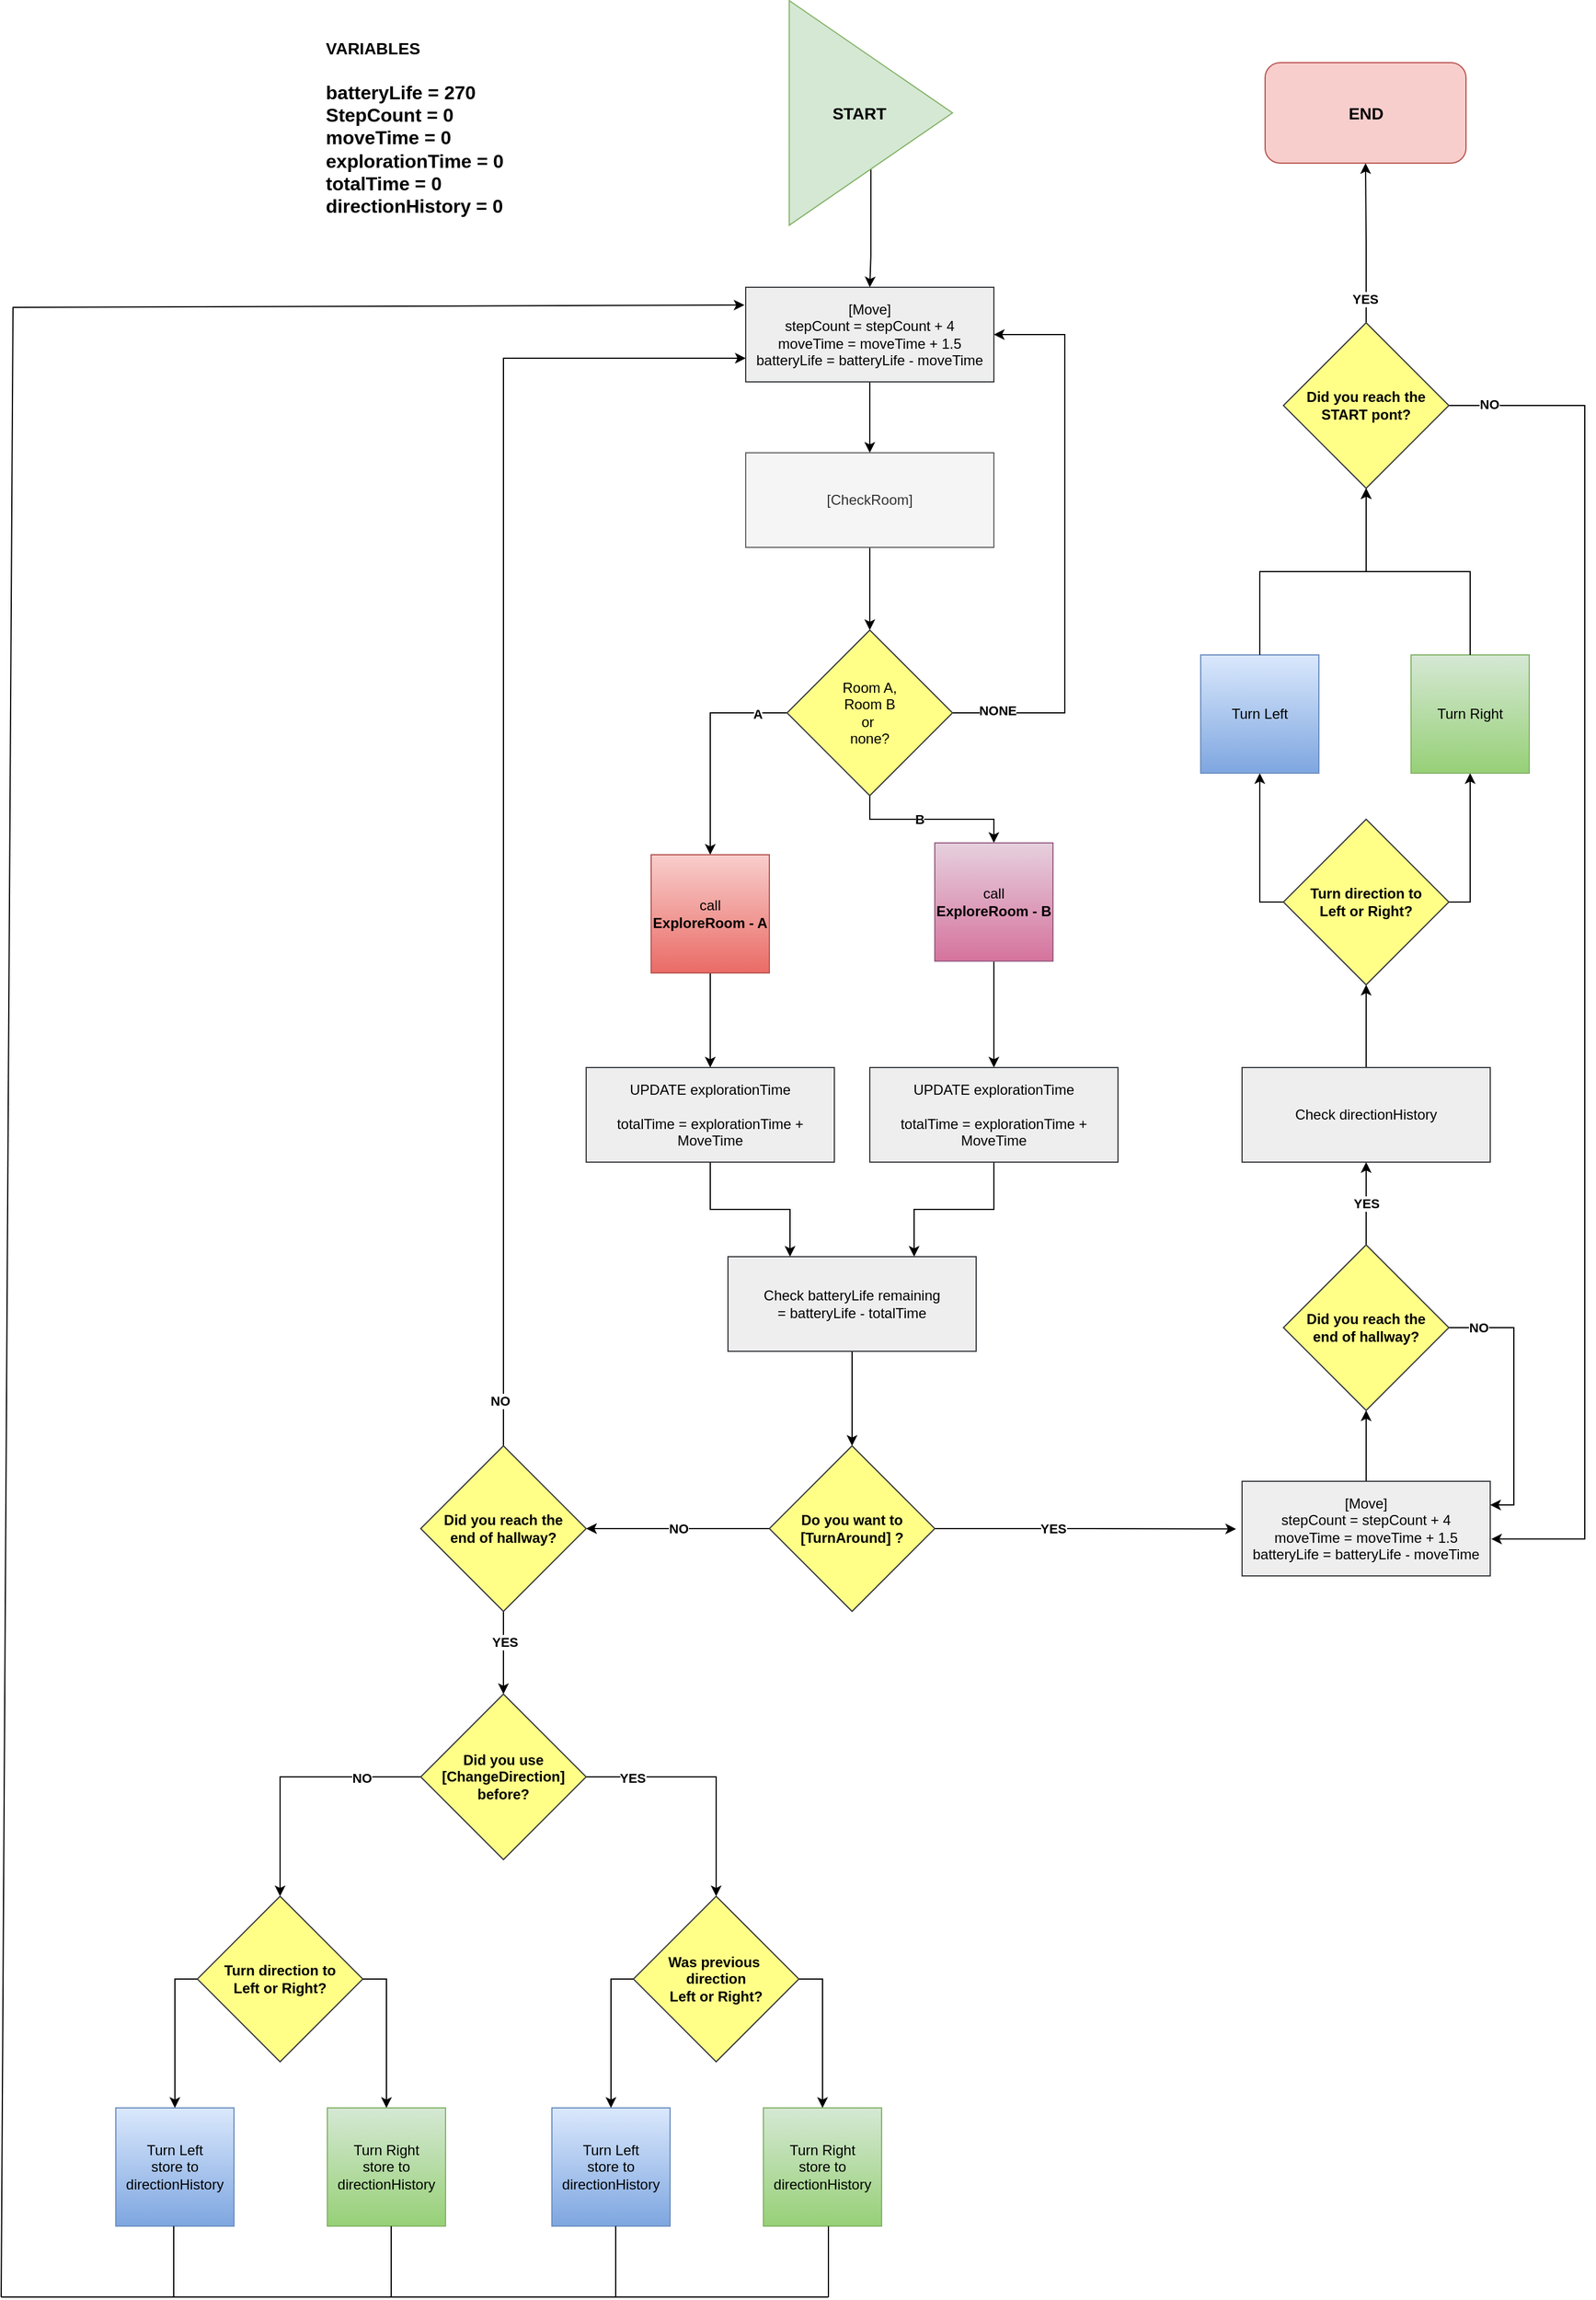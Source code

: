 <mxfile version="21.6.5" type="device">
  <diagram name="Page-1" id="mEk4SDEDVdvA1Ob9St3b">
    <mxGraphModel dx="2875" dy="1487" grid="1" gridSize="10" guides="1" tooltips="1" connect="1" arrows="1" fold="1" page="1" pageScale="1" pageWidth="850" pageHeight="1100" math="0" shadow="0">
      <root>
        <mxCell id="0" />
        <mxCell id="1" parent="0" />
        <mxCell id="0bYm9IuoU_yFai7N1YXM-2" value="&lt;div style=&quot;text-align: left;&quot;&gt;&lt;span style=&quot;background-color: initial;&quot;&gt;&lt;b&gt;&lt;font style=&quot;font-size: 14px;&quot;&gt;VARIABLES&lt;/font&gt;&lt;/b&gt;&lt;/span&gt;&lt;/div&gt;&lt;div style=&quot;text-align: left;&quot;&gt;&lt;font size=&quot;3&quot;&gt;&lt;br&gt;&lt;/font&gt;&lt;/div&gt;&lt;div style=&quot;text-align: left;&quot;&gt;&lt;span style=&quot;background-color: initial;&quot;&gt;&lt;b&gt;&lt;font size=&quot;3&quot;&gt;batteryLife = 270&lt;/font&gt;&lt;/b&gt;&lt;/span&gt;&lt;/div&gt;&lt;div style=&quot;text-align: left;&quot;&gt;&lt;span style=&quot;background-color: initial;&quot;&gt;&lt;b&gt;&lt;font size=&quot;3&quot;&gt;StepCount = 0&lt;/font&gt;&lt;/b&gt;&lt;/span&gt;&lt;/div&gt;&lt;div style=&quot;text-align: left;&quot;&gt;&lt;span style=&quot;background-color: initial;&quot;&gt;&lt;b&gt;&lt;font size=&quot;3&quot;&gt;moveTime = 0&lt;/font&gt;&lt;/b&gt;&lt;/span&gt;&lt;/div&gt;&lt;div style=&quot;text-align: left;&quot;&gt;&lt;span style=&quot;background-color: initial;&quot;&gt;&lt;b&gt;&lt;font size=&quot;3&quot;&gt;explorationTime = 0&lt;/font&gt;&lt;/b&gt;&lt;/span&gt;&lt;/div&gt;&lt;div style=&quot;text-align: left;&quot;&gt;&lt;span style=&quot;background-color: initial;&quot;&gt;&lt;b&gt;&lt;font size=&quot;3&quot;&gt;totalTime = 0&lt;/font&gt;&lt;/b&gt;&lt;/span&gt;&lt;/div&gt;&lt;div style=&quot;text-align: left;&quot;&gt;&lt;span style=&quot;background-color: initial;&quot;&gt;&lt;b&gt;&lt;font size=&quot;3&quot;&gt;directionHistory = 0&lt;/font&gt;&lt;/b&gt;&lt;/span&gt;&lt;/div&gt;" style="text;html=1;align=center;verticalAlign=middle;whiteSpace=wrap;rounded=0;" vertex="1" parent="1">
          <mxGeometry x="-40" y="43.75" width="200" height="162.5" as="geometry" />
        </mxCell>
        <mxCell id="0bYm9IuoU_yFai7N1YXM-98" style="edgeStyle=orthogonalEdgeStyle;rounded=0;orthogonalLoop=1;jettySize=auto;html=1;entryX=0.5;entryY=0;entryDx=0;entryDy=0;" edge="1" parent="1" source="0bYm9IuoU_yFai7N1YXM-4" target="0bYm9IuoU_yFai7N1YXM-5">
          <mxGeometry relative="1" as="geometry" />
        </mxCell>
        <mxCell id="0bYm9IuoU_yFai7N1YXM-4" value="&lt;b&gt;&lt;font style=&quot;font-size: 14px;&quot;&gt;START&amp;nbsp; &amp;nbsp; &amp;nbsp;&lt;/font&gt;&lt;/b&gt;" style="triangle;whiteSpace=wrap;html=1;fillColor=#d5e8d4;strokeColor=#82b366;" vertex="1" parent="1">
          <mxGeometry x="376.82" y="17.5" width="138.18" height="190" as="geometry" />
        </mxCell>
        <mxCell id="0bYm9IuoU_yFai7N1YXM-9" style="edgeStyle=orthogonalEdgeStyle;rounded=0;orthogonalLoop=1;jettySize=auto;html=1;entryX=0.5;entryY=0;entryDx=0;entryDy=0;" edge="1" parent="1" source="0bYm9IuoU_yFai7N1YXM-5" target="0bYm9IuoU_yFai7N1YXM-6">
          <mxGeometry relative="1" as="geometry" />
        </mxCell>
        <mxCell id="0bYm9IuoU_yFai7N1YXM-5" value="&lt;span style=&quot;background-color: initial;&quot;&gt;[Move]&lt;br&gt;&lt;/span&gt;&lt;span style=&quot;background-color: initial;&quot;&gt;stepCount = stepCount + 4&lt;br&gt;&lt;/span&gt;&lt;span style=&quot;background-color: initial;&quot;&gt;moveTime = moveTime + 1.5&lt;br&gt;&lt;/span&gt;&lt;span style=&quot;background-color: initial;&quot;&gt;batteryLife = batteryLife - moveTime&lt;/span&gt;&lt;span style=&quot;background-color: initial;&quot;&gt;&lt;br&gt;&lt;/span&gt;" style="rounded=0;whiteSpace=wrap;html=1;fillColor=#eeeeee;strokeColor=#36393d;" vertex="1" parent="1">
          <mxGeometry x="340" y="260" width="210" height="80" as="geometry" />
        </mxCell>
        <mxCell id="0bYm9IuoU_yFai7N1YXM-10" style="edgeStyle=orthogonalEdgeStyle;rounded=0;orthogonalLoop=1;jettySize=auto;html=1;entryX=0.5;entryY=0;entryDx=0;entryDy=0;" edge="1" parent="1" source="0bYm9IuoU_yFai7N1YXM-6" target="0bYm9IuoU_yFai7N1YXM-7">
          <mxGeometry relative="1" as="geometry" />
        </mxCell>
        <mxCell id="0bYm9IuoU_yFai7N1YXM-6" value="&lt;span style=&quot;background-color: initial;&quot;&gt;[CheckRoom]&lt;br&gt;&lt;/span&gt;" style="rounded=0;whiteSpace=wrap;html=1;fillColor=#f5f5f5;strokeColor=#666666;fontColor=#333333;" vertex="1" parent="1">
          <mxGeometry x="340" y="400" width="210" height="80" as="geometry" />
        </mxCell>
        <mxCell id="0bYm9IuoU_yFai7N1YXM-11" style="edgeStyle=orthogonalEdgeStyle;rounded=0;orthogonalLoop=1;jettySize=auto;html=1;entryX=1;entryY=0.5;entryDx=0;entryDy=0;" edge="1" parent="1" source="0bYm9IuoU_yFai7N1YXM-7" target="0bYm9IuoU_yFai7N1YXM-5">
          <mxGeometry relative="1" as="geometry">
            <Array as="points">
              <mxPoint x="610" y="620" />
              <mxPoint x="610" y="300" />
            </Array>
          </mxGeometry>
        </mxCell>
        <mxCell id="0bYm9IuoU_yFai7N1YXM-18" value="&lt;b&gt;NONE&lt;/b&gt;" style="edgeLabel;html=1;align=center;verticalAlign=middle;resizable=0;points=[];" vertex="1" connectable="0" parent="0bYm9IuoU_yFai7N1YXM-11">
          <mxGeometry x="-0.841" y="2" relative="1" as="geometry">
            <mxPoint as="offset" />
          </mxGeometry>
        </mxCell>
        <mxCell id="0bYm9IuoU_yFai7N1YXM-16" style="edgeStyle=orthogonalEdgeStyle;rounded=0;orthogonalLoop=1;jettySize=auto;html=1;entryX=0.5;entryY=0;entryDx=0;entryDy=0;" edge="1" parent="1" source="0bYm9IuoU_yFai7N1YXM-7" target="0bYm9IuoU_yFai7N1YXM-14">
          <mxGeometry relative="1" as="geometry">
            <Array as="points">
              <mxPoint x="310" y="620" />
            </Array>
          </mxGeometry>
        </mxCell>
        <mxCell id="0bYm9IuoU_yFai7N1YXM-104" value="&lt;b&gt;A&lt;/b&gt;" style="edgeLabel;html=1;align=center;verticalAlign=middle;resizable=0;points=[];" vertex="1" connectable="0" parent="0bYm9IuoU_yFai7N1YXM-16">
          <mxGeometry x="-0.73" y="1" relative="1" as="geometry">
            <mxPoint as="offset" />
          </mxGeometry>
        </mxCell>
        <mxCell id="0bYm9IuoU_yFai7N1YXM-17" style="edgeStyle=orthogonalEdgeStyle;rounded=0;orthogonalLoop=1;jettySize=auto;html=1;entryX=0.5;entryY=0;entryDx=0;entryDy=0;" edge="1" parent="1" source="0bYm9IuoU_yFai7N1YXM-7" target="0bYm9IuoU_yFai7N1YXM-15">
          <mxGeometry relative="1" as="geometry" />
        </mxCell>
        <mxCell id="0bYm9IuoU_yFai7N1YXM-105" value="&lt;b&gt;B&lt;/b&gt;" style="edgeLabel;html=1;align=center;verticalAlign=middle;resizable=0;points=[];" vertex="1" connectable="0" parent="0bYm9IuoU_yFai7N1YXM-17">
          <mxGeometry x="-0.145" relative="1" as="geometry">
            <mxPoint as="offset" />
          </mxGeometry>
        </mxCell>
        <mxCell id="0bYm9IuoU_yFai7N1YXM-7" value="Room A,&lt;br&gt;Room B&lt;br&gt;or&amp;nbsp;&lt;br&gt;none?" style="rhombus;whiteSpace=wrap;html=1;fillColor=#ffff88;strokeColor=#36393d;" vertex="1" parent="1">
          <mxGeometry x="375" y="550" width="140" height="140" as="geometry" />
        </mxCell>
        <mxCell id="0bYm9IuoU_yFai7N1YXM-21" style="edgeStyle=orthogonalEdgeStyle;rounded=0;orthogonalLoop=1;jettySize=auto;html=1;entryX=0.5;entryY=0;entryDx=0;entryDy=0;" edge="1" parent="1" source="0bYm9IuoU_yFai7N1YXM-14" target="0bYm9IuoU_yFai7N1YXM-19">
          <mxGeometry relative="1" as="geometry" />
        </mxCell>
        <mxCell id="0bYm9IuoU_yFai7N1YXM-14" value="call&lt;br style=&quot;border-color: var(--border-color);&quot;&gt;&lt;b&gt;ExploreRoom - A&lt;/b&gt;" style="whiteSpace=wrap;html=1;aspect=fixed;fillColor=#f8cecc;gradientColor=#ea6b66;strokeColor=#b85450;" vertex="1" parent="1">
          <mxGeometry x="260" y="740" width="100" height="100" as="geometry" />
        </mxCell>
        <mxCell id="0bYm9IuoU_yFai7N1YXM-22" style="edgeStyle=orthogonalEdgeStyle;rounded=0;orthogonalLoop=1;jettySize=auto;html=1;entryX=0.5;entryY=0;entryDx=0;entryDy=0;" edge="1" parent="1" source="0bYm9IuoU_yFai7N1YXM-15" target="0bYm9IuoU_yFai7N1YXM-20">
          <mxGeometry relative="1" as="geometry" />
        </mxCell>
        <mxCell id="0bYm9IuoU_yFai7N1YXM-15" value="call&lt;b&gt;&lt;br style=&quot;border-color: var(--border-color);&quot;&gt;ExploreRoom - B&lt;/b&gt;" style="whiteSpace=wrap;html=1;aspect=fixed;fillColor=#e6d0de;gradientColor=#d5739d;strokeColor=#996185;" vertex="1" parent="1">
          <mxGeometry x="500" y="730" width="100" height="100" as="geometry" />
        </mxCell>
        <mxCell id="0bYm9IuoU_yFai7N1YXM-24" style="edgeStyle=orthogonalEdgeStyle;rounded=0;orthogonalLoop=1;jettySize=auto;html=1;entryX=0.25;entryY=0;entryDx=0;entryDy=0;" edge="1" parent="1" source="0bYm9IuoU_yFai7N1YXM-19" target="0bYm9IuoU_yFai7N1YXM-23">
          <mxGeometry relative="1" as="geometry" />
        </mxCell>
        <mxCell id="0bYm9IuoU_yFai7N1YXM-19" value="&lt;span style=&quot;background-color: initial;&quot;&gt;UPDATE explorationTime&lt;br&gt;&lt;br&gt;totalTime = explorationTime + MoveTime&lt;br&gt;&lt;/span&gt;" style="rounded=0;whiteSpace=wrap;html=1;fillColor=#eeeeee;strokeColor=#36393d;" vertex="1" parent="1">
          <mxGeometry x="205" y="920" width="210" height="80" as="geometry" />
        </mxCell>
        <mxCell id="0bYm9IuoU_yFai7N1YXM-25" style="edgeStyle=orthogonalEdgeStyle;rounded=0;orthogonalLoop=1;jettySize=auto;html=1;entryX=0.75;entryY=0;entryDx=0;entryDy=0;" edge="1" parent="1" source="0bYm9IuoU_yFai7N1YXM-20" target="0bYm9IuoU_yFai7N1YXM-23">
          <mxGeometry relative="1" as="geometry" />
        </mxCell>
        <mxCell id="0bYm9IuoU_yFai7N1YXM-20" value="&lt;span style=&quot;background-color: initial;&quot;&gt;UPDATE explorationTime&lt;br&gt;&lt;br&gt;totalTime = explorationTime + MoveTime&lt;br&gt;&lt;/span&gt;" style="rounded=0;whiteSpace=wrap;html=1;fillColor=#eeeeee;strokeColor=#36393d;" vertex="1" parent="1">
          <mxGeometry x="445" y="920" width="210" height="80" as="geometry" />
        </mxCell>
        <mxCell id="0bYm9IuoU_yFai7N1YXM-27" style="edgeStyle=orthogonalEdgeStyle;rounded=0;orthogonalLoop=1;jettySize=auto;html=1;entryX=0.5;entryY=0;entryDx=0;entryDy=0;" edge="1" parent="1" source="0bYm9IuoU_yFai7N1YXM-23" target="0bYm9IuoU_yFai7N1YXM-26">
          <mxGeometry relative="1" as="geometry" />
        </mxCell>
        <mxCell id="0bYm9IuoU_yFai7N1YXM-23" value="&lt;span style=&quot;background-color: initial;&quot;&gt;Check batteryLife remaining&lt;br&gt;= batteryLife - totalTime&lt;br&gt;&lt;/span&gt;" style="rounded=0;whiteSpace=wrap;html=1;fillColor=#eeeeee;strokeColor=#36393d;" vertex="1" parent="1">
          <mxGeometry x="325" y="1080" width="210" height="80" as="geometry" />
        </mxCell>
        <mxCell id="0bYm9IuoU_yFai7N1YXM-29" value="&lt;b&gt;NO&lt;/b&gt;" style="edgeStyle=orthogonalEdgeStyle;rounded=0;orthogonalLoop=1;jettySize=auto;html=1;entryX=1;entryY=0.5;entryDx=0;entryDy=0;" edge="1" parent="1" source="0bYm9IuoU_yFai7N1YXM-26" target="0bYm9IuoU_yFai7N1YXM-28">
          <mxGeometry relative="1" as="geometry">
            <Array as="points">
              <mxPoint x="320" y="1310" />
              <mxPoint x="320" y="1310" />
            </Array>
          </mxGeometry>
        </mxCell>
        <mxCell id="0bYm9IuoU_yFai7N1YXM-74" style="edgeStyle=orthogonalEdgeStyle;rounded=0;orthogonalLoop=1;jettySize=auto;html=1;entryX=-0.024;entryY=0.504;entryDx=0;entryDy=0;entryPerimeter=0;" edge="1" parent="1" source="0bYm9IuoU_yFai7N1YXM-26" target="0bYm9IuoU_yFai7N1YXM-73">
          <mxGeometry relative="1" as="geometry" />
        </mxCell>
        <mxCell id="0bYm9IuoU_yFai7N1YXM-75" value="&lt;b&gt;YES&lt;/b&gt;" style="edgeLabel;html=1;align=center;verticalAlign=middle;resizable=0;points=[];" vertex="1" connectable="0" parent="0bYm9IuoU_yFai7N1YXM-74">
          <mxGeometry x="-0.231" relative="1" as="geometry">
            <mxPoint x="2" as="offset" />
          </mxGeometry>
        </mxCell>
        <mxCell id="0bYm9IuoU_yFai7N1YXM-26" value="&lt;b&gt;Do you want to [TurnAround] ?&lt;/b&gt;" style="rhombus;whiteSpace=wrap;html=1;fillColor=#ffff88;strokeColor=#36393d;" vertex="1" parent="1">
          <mxGeometry x="360" y="1240" width="140" height="140" as="geometry" />
        </mxCell>
        <mxCell id="0bYm9IuoU_yFai7N1YXM-33" style="edgeStyle=orthogonalEdgeStyle;rounded=0;orthogonalLoop=1;jettySize=auto;html=1;entryX=0.5;entryY=0;entryDx=0;entryDy=0;" edge="1" parent="1" source="0bYm9IuoU_yFai7N1YXM-28" target="0bYm9IuoU_yFai7N1YXM-32">
          <mxGeometry relative="1" as="geometry" />
        </mxCell>
        <mxCell id="0bYm9IuoU_yFai7N1YXM-34" value="&lt;b&gt;YES&lt;/b&gt;" style="edgeLabel;html=1;align=center;verticalAlign=middle;resizable=0;points=[];" vertex="1" connectable="0" parent="0bYm9IuoU_yFai7N1YXM-33">
          <mxGeometry x="-0.257" y="1" relative="1" as="geometry">
            <mxPoint as="offset" />
          </mxGeometry>
        </mxCell>
        <mxCell id="0bYm9IuoU_yFai7N1YXM-57" style="edgeStyle=orthogonalEdgeStyle;rounded=0;orthogonalLoop=1;jettySize=auto;html=1;entryX=0;entryY=0.75;entryDx=0;entryDy=0;" edge="1" parent="1" source="0bYm9IuoU_yFai7N1YXM-28" target="0bYm9IuoU_yFai7N1YXM-5">
          <mxGeometry relative="1" as="geometry">
            <Array as="points">
              <mxPoint x="135" y="320" />
            </Array>
          </mxGeometry>
        </mxCell>
        <mxCell id="0bYm9IuoU_yFai7N1YXM-58" value="&lt;b&gt;NO&lt;/b&gt;" style="edgeLabel;html=1;align=center;verticalAlign=middle;resizable=0;points=[];" vertex="1" connectable="0" parent="0bYm9IuoU_yFai7N1YXM-57">
          <mxGeometry x="-0.932" y="3" relative="1" as="geometry">
            <mxPoint as="offset" />
          </mxGeometry>
        </mxCell>
        <mxCell id="0bYm9IuoU_yFai7N1YXM-28" value="&lt;b&gt;Did you reach the &lt;br&gt;end of hallway?&lt;/b&gt;" style="rhombus;whiteSpace=wrap;html=1;fillColor=#ffff88;strokeColor=#36393d;" vertex="1" parent="1">
          <mxGeometry x="65" y="1240" width="140" height="140" as="geometry" />
        </mxCell>
        <mxCell id="0bYm9IuoU_yFai7N1YXM-46" style="edgeStyle=orthogonalEdgeStyle;rounded=0;orthogonalLoop=1;jettySize=auto;html=1;entryX=0.5;entryY=0;entryDx=0;entryDy=0;" edge="1" parent="1" source="0bYm9IuoU_yFai7N1YXM-32" target="0bYm9IuoU_yFai7N1YXM-35">
          <mxGeometry relative="1" as="geometry" />
        </mxCell>
        <mxCell id="0bYm9IuoU_yFai7N1YXM-106" value="&lt;b&gt;NO&lt;/b&gt;" style="edgeLabel;html=1;align=center;verticalAlign=middle;resizable=0;points=[];" vertex="1" connectable="0" parent="0bYm9IuoU_yFai7N1YXM-46">
          <mxGeometry x="-0.545" y="1" relative="1" as="geometry">
            <mxPoint as="offset" />
          </mxGeometry>
        </mxCell>
        <mxCell id="0bYm9IuoU_yFai7N1YXM-54" style="edgeStyle=orthogonalEdgeStyle;rounded=0;orthogonalLoop=1;jettySize=auto;html=1;entryX=0.5;entryY=0;entryDx=0;entryDy=0;" edge="1" parent="1" source="0bYm9IuoU_yFai7N1YXM-32" target="0bYm9IuoU_yFai7N1YXM-51">
          <mxGeometry relative="1" as="geometry" />
        </mxCell>
        <mxCell id="0bYm9IuoU_yFai7N1YXM-107" value="&lt;b&gt;YES&lt;/b&gt;" style="edgeLabel;html=1;align=center;verticalAlign=middle;resizable=0;points=[];" vertex="1" connectable="0" parent="0bYm9IuoU_yFai7N1YXM-54">
          <mxGeometry x="-0.63" y="-1" relative="1" as="geometry">
            <mxPoint as="offset" />
          </mxGeometry>
        </mxCell>
        <mxCell id="0bYm9IuoU_yFai7N1YXM-32" value="&lt;b&gt;Did you use [ChangeDirection]&lt;br&gt;before?&lt;/b&gt;" style="rhombus;whiteSpace=wrap;html=1;fillColor=#ffff88;strokeColor=#36393d;" vertex="1" parent="1">
          <mxGeometry x="65" y="1450" width="140" height="140" as="geometry" />
        </mxCell>
        <mxCell id="0bYm9IuoU_yFai7N1YXM-56" value="" style="group" vertex="1" connectable="0" parent="1">
          <mxGeometry x="-193" y="1621" width="279" height="279" as="geometry" />
        </mxCell>
        <mxCell id="0bYm9IuoU_yFai7N1YXM-35" value="&lt;b&gt;Turn direction to&lt;br&gt;Left or Right?&lt;/b&gt;" style="rhombus;whiteSpace=wrap;html=1;fillColor=#ffff88;strokeColor=#36393d;" vertex="1" parent="0bYm9IuoU_yFai7N1YXM-56">
          <mxGeometry x="69" width="140" height="140" as="geometry" />
        </mxCell>
        <mxCell id="0bYm9IuoU_yFai7N1YXM-40" value="Turn Left&lt;br&gt;store to directionHistory" style="whiteSpace=wrap;html=1;aspect=fixed;fillColor=#dae8fc;strokeColor=#6c8ebf;gradientColor=#7ea6e0;" vertex="1" parent="0bYm9IuoU_yFai7N1YXM-56">
          <mxGeometry y="179" width="100" height="100" as="geometry" />
        </mxCell>
        <mxCell id="0bYm9IuoU_yFai7N1YXM-48" style="edgeStyle=orthogonalEdgeStyle;rounded=0;orthogonalLoop=1;jettySize=auto;html=1;entryX=0.5;entryY=0;entryDx=0;entryDy=0;" edge="1" parent="0bYm9IuoU_yFai7N1YXM-56" source="0bYm9IuoU_yFai7N1YXM-35" target="0bYm9IuoU_yFai7N1YXM-40">
          <mxGeometry relative="1" as="geometry">
            <Array as="points">
              <mxPoint x="50" y="70" />
            </Array>
          </mxGeometry>
        </mxCell>
        <mxCell id="0bYm9IuoU_yFai7N1YXM-41" value="Turn Right&lt;br&gt;store to directionHistory" style="whiteSpace=wrap;html=1;aspect=fixed;fillColor=#d5e8d4;gradientColor=#97d077;strokeColor=#82b366;" vertex="1" parent="0bYm9IuoU_yFai7N1YXM-56">
          <mxGeometry x="179" y="179" width="100" height="100" as="geometry" />
        </mxCell>
        <mxCell id="0bYm9IuoU_yFai7N1YXM-43" style="edgeStyle=orthogonalEdgeStyle;rounded=0;orthogonalLoop=1;jettySize=auto;html=1;" edge="1" parent="0bYm9IuoU_yFai7N1YXM-56" source="0bYm9IuoU_yFai7N1YXM-35" target="0bYm9IuoU_yFai7N1YXM-41">
          <mxGeometry relative="1" as="geometry">
            <Array as="points">
              <mxPoint x="229" y="70" />
            </Array>
          </mxGeometry>
        </mxCell>
        <mxCell id="0bYm9IuoU_yFai7N1YXM-72" value="" style="group" vertex="1" connectable="0" parent="1">
          <mxGeometry x="-290" y="277" width="745" height="1683" as="geometry" />
        </mxCell>
        <mxCell id="0bYm9IuoU_yFai7N1YXM-67" value="" style="group" vertex="1" connectable="0" parent="0bYm9IuoU_yFai7N1YXM-72">
          <mxGeometry y="1344" width="745" height="339" as="geometry" />
        </mxCell>
        <mxCell id="0bYm9IuoU_yFai7N1YXM-55" value="" style="group" vertex="1" connectable="0" parent="0bYm9IuoU_yFai7N1YXM-67">
          <mxGeometry x="466" width="279" height="279" as="geometry" />
        </mxCell>
        <mxCell id="0bYm9IuoU_yFai7N1YXM-51" value="&lt;b style=&quot;border-color: var(--border-color);&quot;&gt;Was previous&amp;nbsp;&lt;br style=&quot;border-color: var(--border-color);&quot;&gt;direction&lt;br style=&quot;border-color: var(--border-color);&quot;&gt;Left or Right?&lt;/b&gt;" style="rhombus;whiteSpace=wrap;html=1;fillColor=#ffff88;strokeColor=#36393d;" vertex="1" parent="0bYm9IuoU_yFai7N1YXM-55">
          <mxGeometry x="69" width="140" height="140" as="geometry" />
        </mxCell>
        <mxCell id="0bYm9IuoU_yFai7N1YXM-52" value="Turn Left&lt;br&gt;store to directionHistory" style="whiteSpace=wrap;html=1;aspect=fixed;fillColor=#dae8fc;gradientColor=#7ea6e0;strokeColor=#6c8ebf;" vertex="1" parent="0bYm9IuoU_yFai7N1YXM-55">
          <mxGeometry y="179" width="100" height="100" as="geometry" />
        </mxCell>
        <mxCell id="0bYm9IuoU_yFai7N1YXM-50" style="edgeStyle=orthogonalEdgeStyle;rounded=0;orthogonalLoop=1;jettySize=auto;html=1;entryX=0.5;entryY=0;entryDx=0;entryDy=0;" edge="1" source="0bYm9IuoU_yFai7N1YXM-51" target="0bYm9IuoU_yFai7N1YXM-52" parent="0bYm9IuoU_yFai7N1YXM-55">
          <mxGeometry relative="1" as="geometry">
            <Array as="points">
              <mxPoint x="50" y="70" />
            </Array>
          </mxGeometry>
        </mxCell>
        <mxCell id="0bYm9IuoU_yFai7N1YXM-53" value="Turn Right&lt;br&gt;store to directionHistory" style="whiteSpace=wrap;html=1;aspect=fixed;fillColor=#d5e8d4;gradientColor=#97d077;strokeColor=#82b366;" vertex="1" parent="0bYm9IuoU_yFai7N1YXM-55">
          <mxGeometry x="179" y="179" width="100" height="100" as="geometry" />
        </mxCell>
        <mxCell id="0bYm9IuoU_yFai7N1YXM-49" style="edgeStyle=orthogonalEdgeStyle;rounded=0;orthogonalLoop=1;jettySize=auto;html=1;" edge="1" source="0bYm9IuoU_yFai7N1YXM-51" target="0bYm9IuoU_yFai7N1YXM-53" parent="0bYm9IuoU_yFai7N1YXM-55">
          <mxGeometry relative="1" as="geometry">
            <Array as="points">
              <mxPoint x="229" y="70" />
            </Array>
          </mxGeometry>
        </mxCell>
        <mxCell id="0bYm9IuoU_yFai7N1YXM-66" value="" style="group" vertex="1" connectable="0" parent="0bYm9IuoU_yFai7N1YXM-67">
          <mxGeometry y="279" width="700" height="60" as="geometry" />
        </mxCell>
        <mxCell id="0bYm9IuoU_yFai7N1YXM-60" value="" style="endArrow=none;html=1;rounded=0;" edge="1" parent="0bYm9IuoU_yFai7N1YXM-66">
          <mxGeometry width="50" height="50" relative="1" as="geometry">
            <mxPoint y="60" as="sourcePoint" />
            <mxPoint x="700" y="60" as="targetPoint" />
          </mxGeometry>
        </mxCell>
        <mxCell id="0bYm9IuoU_yFai7N1YXM-62" value="" style="endArrow=none;html=1;rounded=0;" edge="1" parent="0bYm9IuoU_yFai7N1YXM-66">
          <mxGeometry width="50" height="50" relative="1" as="geometry">
            <mxPoint x="700" y="60" as="sourcePoint" />
            <mxPoint x="700" as="targetPoint" />
          </mxGeometry>
        </mxCell>
        <mxCell id="0bYm9IuoU_yFai7N1YXM-63" value="" style="endArrow=none;html=1;rounded=0;" edge="1" parent="0bYm9IuoU_yFai7N1YXM-66">
          <mxGeometry width="50" height="50" relative="1" as="geometry">
            <mxPoint x="520" y="60" as="sourcePoint" />
            <mxPoint x="520" as="targetPoint" />
          </mxGeometry>
        </mxCell>
        <mxCell id="0bYm9IuoU_yFai7N1YXM-64" value="" style="endArrow=none;html=1;rounded=0;" edge="1" parent="0bYm9IuoU_yFai7N1YXM-66">
          <mxGeometry width="50" height="50" relative="1" as="geometry">
            <mxPoint x="330" y="60" as="sourcePoint" />
            <mxPoint x="330" as="targetPoint" />
          </mxGeometry>
        </mxCell>
        <mxCell id="0bYm9IuoU_yFai7N1YXM-65" value="" style="endArrow=none;html=1;rounded=0;" edge="1" parent="0bYm9IuoU_yFai7N1YXM-66">
          <mxGeometry width="50" height="50" relative="1" as="geometry">
            <mxPoint x="146" y="60" as="sourcePoint" />
            <mxPoint x="146" as="targetPoint" />
          </mxGeometry>
        </mxCell>
        <mxCell id="0bYm9IuoU_yFai7N1YXM-69" value="" style="endArrow=none;html=1;rounded=0;" edge="1" parent="0bYm9IuoU_yFai7N1YXM-66">
          <mxGeometry width="50" height="50" relative="1" as="geometry">
            <mxPoint y="60" as="sourcePoint" />
            <mxPoint x="10" y="-1623.333" as="targetPoint" />
          </mxGeometry>
        </mxCell>
        <mxCell id="0bYm9IuoU_yFai7N1YXM-70" value="" style="endArrow=classic;html=1;rounded=0;entryX=-0.005;entryY=0.188;entryDx=0;entryDy=0;entryPerimeter=0;" edge="1" parent="0bYm9IuoU_yFai7N1YXM-72" target="0bYm9IuoU_yFai7N1YXM-5">
          <mxGeometry width="50" height="50" relative="1" as="geometry">
            <mxPoint x="10" as="sourcePoint" />
            <mxPoint x="620" as="targetPoint" />
          </mxGeometry>
        </mxCell>
        <mxCell id="0bYm9IuoU_yFai7N1YXM-77" style="edgeStyle=orthogonalEdgeStyle;rounded=0;orthogonalLoop=1;jettySize=auto;html=1;entryX=0.5;entryY=1;entryDx=0;entryDy=0;" edge="1" parent="1" source="0bYm9IuoU_yFai7N1YXM-73" target="0bYm9IuoU_yFai7N1YXM-76">
          <mxGeometry relative="1" as="geometry" />
        </mxCell>
        <mxCell id="0bYm9IuoU_yFai7N1YXM-73" value="&lt;span style=&quot;background-color: initial;&quot;&gt;[Move]&lt;br&gt;&lt;/span&gt;&lt;span style=&quot;background-color: initial;&quot;&gt;stepCount = stepCount + 4&lt;br&gt;&lt;/span&gt;&lt;span style=&quot;background-color: initial;&quot;&gt;moveTime = moveTime + 1.5&lt;br&gt;&lt;/span&gt;&lt;span style=&quot;background-color: initial;&quot;&gt;batteryLife = batteryLife - moveTime&lt;/span&gt;&lt;span style=&quot;background-color: initial;&quot;&gt;&lt;br&gt;&lt;/span&gt;" style="rounded=0;whiteSpace=wrap;html=1;fillColor=#eeeeee;strokeColor=#36393d;" vertex="1" parent="1">
          <mxGeometry x="760" y="1270" width="210" height="80" as="geometry" />
        </mxCell>
        <mxCell id="0bYm9IuoU_yFai7N1YXM-81" value="&lt;b&gt;YES&lt;/b&gt;" style="edgeStyle=orthogonalEdgeStyle;rounded=0;orthogonalLoop=1;jettySize=auto;html=1;entryX=0.5;entryY=1;entryDx=0;entryDy=0;" edge="1" parent="1" source="0bYm9IuoU_yFai7N1YXM-76" target="0bYm9IuoU_yFai7N1YXM-78">
          <mxGeometry relative="1" as="geometry" />
        </mxCell>
        <mxCell id="0bYm9IuoU_yFai7N1YXM-102" style="edgeStyle=orthogonalEdgeStyle;rounded=0;orthogonalLoop=1;jettySize=auto;html=1;entryX=1;entryY=0.25;entryDx=0;entryDy=0;" edge="1" parent="1" source="0bYm9IuoU_yFai7N1YXM-76" target="0bYm9IuoU_yFai7N1YXM-73">
          <mxGeometry relative="1" as="geometry">
            <Array as="points">
              <mxPoint x="990" y="1140" />
              <mxPoint x="990" y="1290" />
            </Array>
          </mxGeometry>
        </mxCell>
        <mxCell id="0bYm9IuoU_yFai7N1YXM-103" value="&lt;b&gt;NO&lt;/b&gt;" style="edgeLabel;html=1;align=center;verticalAlign=middle;resizable=0;points=[];" vertex="1" connectable="0" parent="0bYm9IuoU_yFai7N1YXM-102">
          <mxGeometry x="-0.778" relative="1" as="geometry">
            <mxPoint as="offset" />
          </mxGeometry>
        </mxCell>
        <mxCell id="0bYm9IuoU_yFai7N1YXM-76" value="&lt;b&gt;Did you reach the &lt;br&gt;end of hallway?&lt;/b&gt;" style="rhombus;whiteSpace=wrap;html=1;fillColor=#ffff88;strokeColor=#36393d;" vertex="1" parent="1">
          <mxGeometry x="795" y="1070" width="140" height="140" as="geometry" />
        </mxCell>
        <mxCell id="0bYm9IuoU_yFai7N1YXM-80" style="edgeStyle=orthogonalEdgeStyle;rounded=0;orthogonalLoop=1;jettySize=auto;html=1;entryX=0.5;entryY=1;entryDx=0;entryDy=0;" edge="1" parent="1" source="0bYm9IuoU_yFai7N1YXM-78" target="0bYm9IuoU_yFai7N1YXM-79">
          <mxGeometry relative="1" as="geometry" />
        </mxCell>
        <mxCell id="0bYm9IuoU_yFai7N1YXM-78" value="&lt;span style=&quot;background-color: initial;&quot;&gt;Check directionHistory&lt;br&gt;&lt;/span&gt;" style="rounded=0;whiteSpace=wrap;html=1;fillColor=#eeeeee;strokeColor=#36393d;" vertex="1" parent="1">
          <mxGeometry x="760" y="920" width="210" height="80" as="geometry" />
        </mxCell>
        <mxCell id="0bYm9IuoU_yFai7N1YXM-85" style="edgeStyle=orthogonalEdgeStyle;rounded=0;orthogonalLoop=1;jettySize=auto;html=1;entryX=0.5;entryY=1;entryDx=0;entryDy=0;" edge="1" parent="1" source="0bYm9IuoU_yFai7N1YXM-79" target="0bYm9IuoU_yFai7N1YXM-83">
          <mxGeometry relative="1" as="geometry">
            <Array as="points">
              <mxPoint x="953" y="780" />
            </Array>
          </mxGeometry>
        </mxCell>
        <mxCell id="0bYm9IuoU_yFai7N1YXM-86" style="edgeStyle=orthogonalEdgeStyle;rounded=0;orthogonalLoop=1;jettySize=auto;html=1;entryX=0.5;entryY=1;entryDx=0;entryDy=0;" edge="1" parent="1" source="0bYm9IuoU_yFai7N1YXM-79" target="0bYm9IuoU_yFai7N1YXM-82">
          <mxGeometry relative="1" as="geometry">
            <Array as="points">
              <mxPoint x="775" y="780" />
              <mxPoint x="775" y="691" />
            </Array>
          </mxGeometry>
        </mxCell>
        <mxCell id="0bYm9IuoU_yFai7N1YXM-79" value="&lt;b&gt;Turn direction to&lt;br&gt;Left or Right?&lt;/b&gt;" style="rhombus;whiteSpace=wrap;html=1;fillColor=#ffff88;strokeColor=#36393d;" vertex="1" parent="1">
          <mxGeometry x="795" y="710" width="140" height="140" as="geometry" />
        </mxCell>
        <mxCell id="0bYm9IuoU_yFai7N1YXM-84" value="" style="group" vertex="1" connectable="0" parent="1">
          <mxGeometry x="724" y="571" width="279" height="100" as="geometry" />
        </mxCell>
        <mxCell id="0bYm9IuoU_yFai7N1YXM-82" value="Turn Left&lt;br&gt;" style="whiteSpace=wrap;html=1;aspect=fixed;fillColor=#dae8fc;strokeColor=#6c8ebf;gradientColor=#7ea6e0;" vertex="1" parent="0bYm9IuoU_yFai7N1YXM-84">
          <mxGeometry x="1" width="100" height="100" as="geometry" />
        </mxCell>
        <mxCell id="0bYm9IuoU_yFai7N1YXM-83" value="Turn Right&lt;br&gt;" style="whiteSpace=wrap;html=1;aspect=fixed;fillColor=#d5e8d4;gradientColor=#97d077;strokeColor=#82b366;" vertex="1" parent="0bYm9IuoU_yFai7N1YXM-84">
          <mxGeometry x="179" width="100" height="100" as="geometry" />
        </mxCell>
        <mxCell id="0bYm9IuoU_yFai7N1YXM-94" style="edgeStyle=orthogonalEdgeStyle;rounded=0;orthogonalLoop=1;jettySize=auto;html=1;entryX=1.004;entryY=0.61;entryDx=0;entryDy=0;entryPerimeter=0;" edge="1" parent="1" source="0bYm9IuoU_yFai7N1YXM-87" target="0bYm9IuoU_yFai7N1YXM-73">
          <mxGeometry relative="1" as="geometry">
            <Array as="points">
              <mxPoint x="1050" y="360" />
              <mxPoint x="1050" y="1319" />
            </Array>
          </mxGeometry>
        </mxCell>
        <mxCell id="0bYm9IuoU_yFai7N1YXM-95" value="&lt;b&gt;NO&lt;/b&gt;" style="edgeLabel;html=1;align=center;verticalAlign=middle;resizable=0;points=[];" vertex="1" connectable="0" parent="0bYm9IuoU_yFai7N1YXM-94">
          <mxGeometry x="-0.942" y="1" relative="1" as="geometry">
            <mxPoint as="offset" />
          </mxGeometry>
        </mxCell>
        <mxCell id="0bYm9IuoU_yFai7N1YXM-96" style="edgeStyle=orthogonalEdgeStyle;rounded=0;orthogonalLoop=1;jettySize=auto;html=1;entryX=0.5;entryY=1;entryDx=0;entryDy=0;" edge="1" parent="1" source="0bYm9IuoU_yFai7N1YXM-87" target="0bYm9IuoU_yFai7N1YXM-91">
          <mxGeometry relative="1" as="geometry" />
        </mxCell>
        <mxCell id="0bYm9IuoU_yFai7N1YXM-97" value="&lt;b&gt;YES&lt;/b&gt;" style="edgeLabel;html=1;align=center;verticalAlign=middle;resizable=0;points=[];" vertex="1" connectable="0" parent="0bYm9IuoU_yFai7N1YXM-96">
          <mxGeometry x="-0.701" y="1" relative="1" as="geometry">
            <mxPoint as="offset" />
          </mxGeometry>
        </mxCell>
        <mxCell id="0bYm9IuoU_yFai7N1YXM-87" value="&lt;b&gt;Did you reach the &lt;br&gt;START pont?&lt;/b&gt;" style="rhombus;whiteSpace=wrap;html=1;fillColor=#ffff88;strokeColor=#36393d;" vertex="1" parent="1">
          <mxGeometry x="795" y="290" width="140" height="140" as="geometry" />
        </mxCell>
        <mxCell id="0bYm9IuoU_yFai7N1YXM-88" style="edgeStyle=orthogonalEdgeStyle;rounded=0;orthogonalLoop=1;jettySize=auto;html=1;entryX=0.5;entryY=1;entryDx=0;entryDy=0;" edge="1" parent="1" source="0bYm9IuoU_yFai7N1YXM-82" target="0bYm9IuoU_yFai7N1YXM-87">
          <mxGeometry relative="1" as="geometry" />
        </mxCell>
        <mxCell id="0bYm9IuoU_yFai7N1YXM-90" style="edgeStyle=orthogonalEdgeStyle;rounded=0;orthogonalLoop=1;jettySize=auto;html=1;" edge="1" parent="1" source="0bYm9IuoU_yFai7N1YXM-83" target="0bYm9IuoU_yFai7N1YXM-87">
          <mxGeometry relative="1" as="geometry" />
        </mxCell>
        <mxCell id="0bYm9IuoU_yFai7N1YXM-91" value="&lt;b&gt;&lt;font style=&quot;font-size: 14px;&quot;&gt;END&lt;/font&gt;&lt;/b&gt;" style="rounded=1;whiteSpace=wrap;html=1;fillColor=#f8cecc;strokeColor=#b85450;" vertex="1" parent="1">
          <mxGeometry x="779.5" y="70" width="170" height="85" as="geometry" />
        </mxCell>
      </root>
    </mxGraphModel>
  </diagram>
</mxfile>

